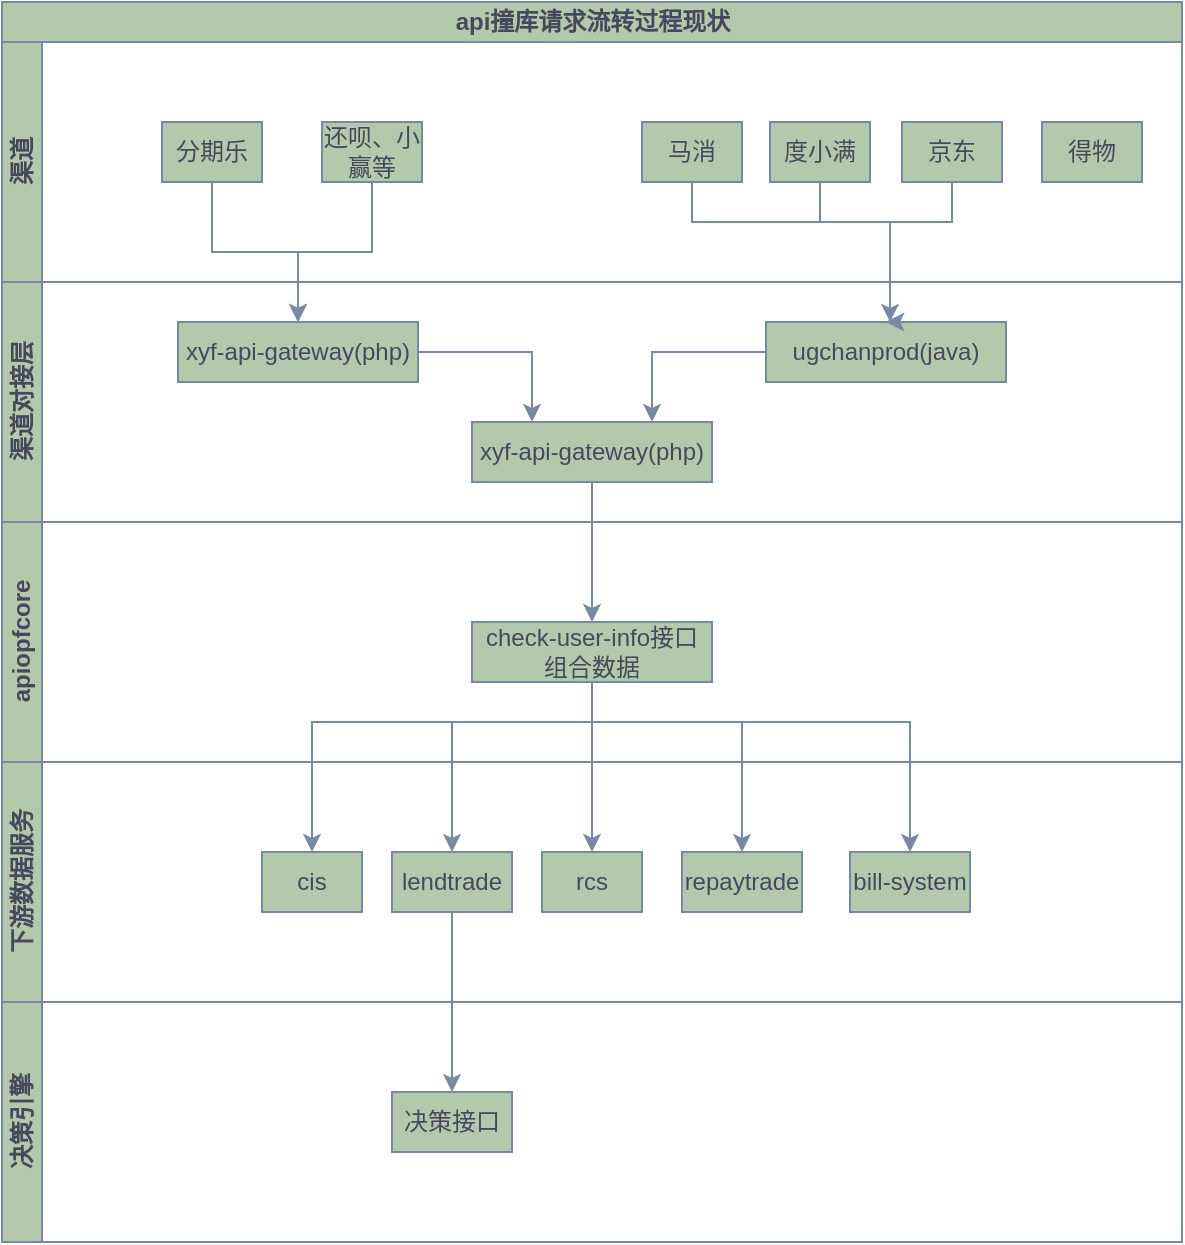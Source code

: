 <mxfile version="26.0.6">
  <diagram name="第 1 页" id="Rif8_gGGM_YZw1qzkaLH">
    <mxGraphModel dx="800" dy="493" grid="1" gridSize="10" guides="1" tooltips="1" connect="1" arrows="1" fold="1" page="1" pageScale="1" pageWidth="827" pageHeight="1169" math="0" shadow="0">
      <root>
        <mxCell id="0" />
        <mxCell id="1" parent="0" />
        <mxCell id="P5W1-HMABrKcuVaZT1bK-5" value="api撞库请求流转过程现状" style="swimlane;childLayout=stackLayout;resizeParent=1;resizeParentMax=0;horizontal=1;startSize=20;horizontalStack=0;html=1;strokeColor=#788AA3;fontColor=#46495D;fillColor=#B2C9AB;" vertex="1" parent="1">
          <mxGeometry x="30" y="300" width="590" height="620" as="geometry" />
        </mxCell>
        <mxCell id="P5W1-HMABrKcuVaZT1bK-16" value="渠道" style="swimlane;startSize=20;horizontal=0;html=1;strokeColor=#788AA3;fontColor=#46495D;fillColor=#B2C9AB;" vertex="1" parent="P5W1-HMABrKcuVaZT1bK-5">
          <mxGeometry y="20" width="590" height="120" as="geometry" />
        </mxCell>
        <mxCell id="P5W1-HMABrKcuVaZT1bK-17" value="分期乐" style="rounded=0;whiteSpace=wrap;html=1;strokeColor=#788AA3;fontColor=#46495D;fillColor=#B2C9AB;" vertex="1" parent="P5W1-HMABrKcuVaZT1bK-16">
          <mxGeometry x="80" y="40" width="50" height="30" as="geometry" />
        </mxCell>
        <mxCell id="P5W1-HMABrKcuVaZT1bK-18" value="还呗、小赢等" style="rounded=0;whiteSpace=wrap;html=1;strokeColor=#788AA3;fontColor=#46495D;fillColor=#B2C9AB;" vertex="1" parent="P5W1-HMABrKcuVaZT1bK-16">
          <mxGeometry x="160" y="40" width="50" height="30" as="geometry" />
        </mxCell>
        <mxCell id="P5W1-HMABrKcuVaZT1bK-21" value="马消" style="rounded=0;whiteSpace=wrap;html=1;strokeColor=#788AA3;fontColor=#46495D;fillColor=#B2C9AB;" vertex="1" parent="P5W1-HMABrKcuVaZT1bK-16">
          <mxGeometry x="320" y="40" width="50" height="30" as="geometry" />
        </mxCell>
        <mxCell id="P5W1-HMABrKcuVaZT1bK-22" value="度小满" style="rounded=0;whiteSpace=wrap;html=1;strokeColor=#788AA3;fontColor=#46495D;fillColor=#B2C9AB;" vertex="1" parent="P5W1-HMABrKcuVaZT1bK-16">
          <mxGeometry x="384" y="40" width="50" height="30" as="geometry" />
        </mxCell>
        <mxCell id="P5W1-HMABrKcuVaZT1bK-23" value="京东" style="rounded=0;whiteSpace=wrap;html=1;strokeColor=#788AA3;fontColor=#46495D;fillColor=#B2C9AB;" vertex="1" parent="P5W1-HMABrKcuVaZT1bK-16">
          <mxGeometry x="450" y="40" width="50" height="30" as="geometry" />
        </mxCell>
        <mxCell id="P5W1-HMABrKcuVaZT1bK-24" value="得物" style="rounded=0;whiteSpace=wrap;html=1;strokeColor=#788AA3;fontColor=#46495D;fillColor=#B2C9AB;" vertex="1" parent="P5W1-HMABrKcuVaZT1bK-16">
          <mxGeometry x="520" y="40" width="50" height="30" as="geometry" />
        </mxCell>
        <mxCell id="P5W1-HMABrKcuVaZT1bK-6" value="渠道对接层" style="swimlane;startSize=20;horizontal=0;html=1;strokeColor=#788AA3;fontColor=#46495D;fillColor=#B2C9AB;" vertex="1" parent="P5W1-HMABrKcuVaZT1bK-5">
          <mxGeometry y="140" width="590" height="120" as="geometry" />
        </mxCell>
        <mxCell id="P5W1-HMABrKcuVaZT1bK-15" style="edgeStyle=orthogonalEdgeStyle;rounded=0;orthogonalLoop=1;jettySize=auto;html=1;entryX=0.25;entryY=0;entryDx=0;entryDy=0;strokeColor=#788AA3;fontColor=#46495D;fillColor=#B2C9AB;" edge="1" parent="P5W1-HMABrKcuVaZT1bK-6" source="P5W1-HMABrKcuVaZT1bK-10" target="P5W1-HMABrKcuVaZT1bK-12">
          <mxGeometry relative="1" as="geometry" />
        </mxCell>
        <mxCell id="P5W1-HMABrKcuVaZT1bK-10" value="xyf-api-gateway(php)" style="rounded=0;whiteSpace=wrap;html=1;strokeColor=#788AA3;fontColor=#46495D;fillColor=#B2C9AB;" vertex="1" parent="P5W1-HMABrKcuVaZT1bK-6">
          <mxGeometry x="88" y="20" width="120" height="30" as="geometry" />
        </mxCell>
        <mxCell id="P5W1-HMABrKcuVaZT1bK-11" value="ugchanprod(java)" style="rounded=0;whiteSpace=wrap;html=1;strokeColor=#788AA3;fontColor=#46495D;fillColor=#B2C9AB;" vertex="1" parent="P5W1-HMABrKcuVaZT1bK-6">
          <mxGeometry x="382" y="20" width="120" height="30" as="geometry" />
        </mxCell>
        <mxCell id="P5W1-HMABrKcuVaZT1bK-12" value="xyf-api-gateway(php)" style="rounded=0;whiteSpace=wrap;html=1;strokeColor=#788AA3;fontColor=#46495D;fillColor=#B2C9AB;" vertex="1" parent="P5W1-HMABrKcuVaZT1bK-6">
          <mxGeometry x="235" y="70" width="120" height="30" as="geometry" />
        </mxCell>
        <mxCell id="P5W1-HMABrKcuVaZT1bK-14" style="edgeStyle=orthogonalEdgeStyle;rounded=0;orthogonalLoop=1;jettySize=auto;html=1;entryX=0.75;entryY=0;entryDx=0;entryDy=0;strokeColor=#788AA3;fontColor=#46495D;fillColor=#B2C9AB;" edge="1" parent="P5W1-HMABrKcuVaZT1bK-6" source="P5W1-HMABrKcuVaZT1bK-11" target="P5W1-HMABrKcuVaZT1bK-12">
          <mxGeometry relative="1" as="geometry" />
        </mxCell>
        <mxCell id="P5W1-HMABrKcuVaZT1bK-7" value="apiopfcore" style="swimlane;startSize=20;horizontal=0;html=1;strokeColor=#788AA3;fontColor=#46495D;fillColor=#B2C9AB;" vertex="1" parent="P5W1-HMABrKcuVaZT1bK-5">
          <mxGeometry y="260" width="590" height="120" as="geometry" />
        </mxCell>
        <mxCell id="P5W1-HMABrKcuVaZT1bK-29" value="check-user-info接口组合数据" style="rounded=0;whiteSpace=wrap;html=1;strokeColor=#788AA3;fontColor=#46495D;fillColor=#B2C9AB;" vertex="1" parent="P5W1-HMABrKcuVaZT1bK-7">
          <mxGeometry x="235" y="50" width="120" height="30" as="geometry" />
        </mxCell>
        <mxCell id="P5W1-HMABrKcuVaZT1bK-8" value="下游数据服务" style="swimlane;startSize=20;horizontal=0;html=1;strokeColor=#788AA3;fontColor=#46495D;fillColor=#B2C9AB;" vertex="1" parent="P5W1-HMABrKcuVaZT1bK-5">
          <mxGeometry y="380" width="590" height="120" as="geometry" />
        </mxCell>
        <mxCell id="P5W1-HMABrKcuVaZT1bK-30" value="cis" style="rounded=0;whiteSpace=wrap;html=1;strokeColor=#788AA3;fontColor=#46495D;fillColor=#B2C9AB;" vertex="1" parent="P5W1-HMABrKcuVaZT1bK-8">
          <mxGeometry x="130" y="45" width="50" height="30" as="geometry" />
        </mxCell>
        <mxCell id="P5W1-HMABrKcuVaZT1bK-31" value="lendtrade" style="rounded=0;whiteSpace=wrap;html=1;strokeColor=#788AA3;fontColor=#46495D;fillColor=#B2C9AB;" vertex="1" parent="P5W1-HMABrKcuVaZT1bK-8">
          <mxGeometry x="195" y="45" width="60" height="30" as="geometry" />
        </mxCell>
        <mxCell id="P5W1-HMABrKcuVaZT1bK-32" value="rcs" style="rounded=0;whiteSpace=wrap;html=1;strokeColor=#788AA3;fontColor=#46495D;fillColor=#B2C9AB;" vertex="1" parent="P5W1-HMABrKcuVaZT1bK-8">
          <mxGeometry x="270" y="45" width="50" height="30" as="geometry" />
        </mxCell>
        <mxCell id="P5W1-HMABrKcuVaZT1bK-33" value="repaytrade" style="rounded=0;whiteSpace=wrap;html=1;strokeColor=#788AA3;fontColor=#46495D;fillColor=#B2C9AB;" vertex="1" parent="P5W1-HMABrKcuVaZT1bK-8">
          <mxGeometry x="340" y="45" width="60" height="30" as="geometry" />
        </mxCell>
        <mxCell id="P5W1-HMABrKcuVaZT1bK-34" value="bill-system" style="rounded=0;whiteSpace=wrap;html=1;strokeColor=#788AA3;fontColor=#46495D;fillColor=#B2C9AB;" vertex="1" parent="P5W1-HMABrKcuVaZT1bK-8">
          <mxGeometry x="424" y="45" width="60" height="30" as="geometry" />
        </mxCell>
        <mxCell id="P5W1-HMABrKcuVaZT1bK-9" value="决策引擎" style="swimlane;startSize=20;horizontal=0;html=1;strokeColor=#788AA3;fontColor=#46495D;fillColor=#B2C9AB;" vertex="1" parent="P5W1-HMABrKcuVaZT1bK-5">
          <mxGeometry y="500" width="590" height="120" as="geometry" />
        </mxCell>
        <mxCell id="P5W1-HMABrKcuVaZT1bK-41" value="决策接口" style="rounded=0;whiteSpace=wrap;html=1;strokeColor=#788AA3;fontColor=#46495D;fillColor=#B2C9AB;" vertex="1" parent="P5W1-HMABrKcuVaZT1bK-9">
          <mxGeometry x="195" y="45" width="60" height="30" as="geometry" />
        </mxCell>
        <mxCell id="P5W1-HMABrKcuVaZT1bK-19" style="edgeStyle=orthogonalEdgeStyle;rounded=0;orthogonalLoop=1;jettySize=auto;html=1;entryX=0.5;entryY=0;entryDx=0;entryDy=0;strokeColor=#788AA3;fontColor=#46495D;fillColor=#B2C9AB;" edge="1" parent="P5W1-HMABrKcuVaZT1bK-5" source="P5W1-HMABrKcuVaZT1bK-17" target="P5W1-HMABrKcuVaZT1bK-10">
          <mxGeometry relative="1" as="geometry" />
        </mxCell>
        <mxCell id="P5W1-HMABrKcuVaZT1bK-20" style="edgeStyle=orthogonalEdgeStyle;rounded=0;orthogonalLoop=1;jettySize=auto;html=1;entryX=0.5;entryY=0;entryDx=0;entryDy=0;strokeColor=#788AA3;fontColor=#46495D;fillColor=#B2C9AB;" edge="1" parent="P5W1-HMABrKcuVaZT1bK-5" source="P5W1-HMABrKcuVaZT1bK-18" target="P5W1-HMABrKcuVaZT1bK-10">
          <mxGeometry relative="1" as="geometry" />
        </mxCell>
        <mxCell id="P5W1-HMABrKcuVaZT1bK-25" style="edgeStyle=orthogonalEdgeStyle;rounded=0;orthogonalLoop=1;jettySize=auto;html=1;strokeColor=#788AA3;fontColor=#46495D;fillColor=#B2C9AB;" edge="1" parent="P5W1-HMABrKcuVaZT1bK-5" source="P5W1-HMABrKcuVaZT1bK-21" target="P5W1-HMABrKcuVaZT1bK-11">
          <mxGeometry relative="1" as="geometry">
            <Array as="points">
              <mxPoint x="345" y="110" />
              <mxPoint x="444" y="110" />
            </Array>
          </mxGeometry>
        </mxCell>
        <mxCell id="P5W1-HMABrKcuVaZT1bK-26" style="edgeStyle=orthogonalEdgeStyle;rounded=0;orthogonalLoop=1;jettySize=auto;html=1;entryX=0.5;entryY=0;entryDx=0;entryDy=0;strokeColor=#788AA3;fontColor=#46495D;fillColor=#B2C9AB;" edge="1" parent="P5W1-HMABrKcuVaZT1bK-5" source="P5W1-HMABrKcuVaZT1bK-22" target="P5W1-HMABrKcuVaZT1bK-11">
          <mxGeometry relative="1" as="geometry">
            <Array as="points">
              <mxPoint x="409" y="110" />
              <mxPoint x="444" y="110" />
            </Array>
          </mxGeometry>
        </mxCell>
        <mxCell id="P5W1-HMABrKcuVaZT1bK-27" style="edgeStyle=orthogonalEdgeStyle;rounded=0;orthogonalLoop=1;jettySize=auto;html=1;entryX=0.5;entryY=0;entryDx=0;entryDy=0;strokeColor=#788AA3;fontColor=#46495D;fillColor=#B2C9AB;" edge="1" parent="P5W1-HMABrKcuVaZT1bK-5" source="P5W1-HMABrKcuVaZT1bK-23" target="P5W1-HMABrKcuVaZT1bK-11">
          <mxGeometry relative="1" as="geometry">
            <Array as="points">
              <mxPoint x="475" y="110" />
              <mxPoint x="444" y="110" />
            </Array>
          </mxGeometry>
        </mxCell>
        <mxCell id="P5W1-HMABrKcuVaZT1bK-35" style="edgeStyle=orthogonalEdgeStyle;rounded=0;orthogonalLoop=1;jettySize=auto;html=1;entryX=0.5;entryY=0;entryDx=0;entryDy=0;strokeColor=#788AA3;fontColor=#46495D;fillColor=#B2C9AB;" edge="1" parent="P5W1-HMABrKcuVaZT1bK-5" source="P5W1-HMABrKcuVaZT1bK-12" target="P5W1-HMABrKcuVaZT1bK-29">
          <mxGeometry relative="1" as="geometry" />
        </mxCell>
        <mxCell id="P5W1-HMABrKcuVaZT1bK-36" style="edgeStyle=orthogonalEdgeStyle;rounded=0;orthogonalLoop=1;jettySize=auto;html=1;entryX=0.5;entryY=0;entryDx=0;entryDy=0;strokeColor=#788AA3;fontColor=#46495D;fillColor=#B2C9AB;" edge="1" parent="P5W1-HMABrKcuVaZT1bK-5" source="P5W1-HMABrKcuVaZT1bK-29" target="P5W1-HMABrKcuVaZT1bK-32">
          <mxGeometry relative="1" as="geometry" />
        </mxCell>
        <mxCell id="P5W1-HMABrKcuVaZT1bK-37" style="edgeStyle=orthogonalEdgeStyle;rounded=0;orthogonalLoop=1;jettySize=auto;html=1;strokeColor=#788AA3;fontColor=#46495D;fillColor=#B2C9AB;" edge="1" parent="P5W1-HMABrKcuVaZT1bK-5" source="P5W1-HMABrKcuVaZT1bK-29" target="P5W1-HMABrKcuVaZT1bK-30">
          <mxGeometry relative="1" as="geometry">
            <Array as="points">
              <mxPoint x="295" y="360" />
              <mxPoint x="155" y="360" />
            </Array>
          </mxGeometry>
        </mxCell>
        <mxCell id="P5W1-HMABrKcuVaZT1bK-38" style="edgeStyle=orthogonalEdgeStyle;rounded=0;orthogonalLoop=1;jettySize=auto;html=1;entryX=0.5;entryY=0;entryDx=0;entryDy=0;strokeColor=#788AA3;fontColor=#46495D;fillColor=#B2C9AB;" edge="1" parent="P5W1-HMABrKcuVaZT1bK-5" source="P5W1-HMABrKcuVaZT1bK-29" target="P5W1-HMABrKcuVaZT1bK-31">
          <mxGeometry relative="1" as="geometry">
            <Array as="points">
              <mxPoint x="295" y="360" />
              <mxPoint x="225" y="360" />
            </Array>
          </mxGeometry>
        </mxCell>
        <mxCell id="P5W1-HMABrKcuVaZT1bK-39" style="edgeStyle=orthogonalEdgeStyle;rounded=0;orthogonalLoop=1;jettySize=auto;html=1;entryX=0.5;entryY=0;entryDx=0;entryDy=0;strokeColor=#788AA3;fontColor=#46495D;fillColor=#B2C9AB;" edge="1" parent="P5W1-HMABrKcuVaZT1bK-5" source="P5W1-HMABrKcuVaZT1bK-29" target="P5W1-HMABrKcuVaZT1bK-33">
          <mxGeometry relative="1" as="geometry">
            <Array as="points">
              <mxPoint x="295" y="360" />
              <mxPoint x="370" y="360" />
            </Array>
          </mxGeometry>
        </mxCell>
        <mxCell id="P5W1-HMABrKcuVaZT1bK-40" style="edgeStyle=orthogonalEdgeStyle;rounded=0;orthogonalLoop=1;jettySize=auto;html=1;strokeColor=#788AA3;fontColor=#46495D;fillColor=#B2C9AB;" edge="1" parent="P5W1-HMABrKcuVaZT1bK-5" source="P5W1-HMABrKcuVaZT1bK-29" target="P5W1-HMABrKcuVaZT1bK-34">
          <mxGeometry relative="1" as="geometry">
            <Array as="points">
              <mxPoint x="295" y="360" />
              <mxPoint x="454" y="360" />
            </Array>
          </mxGeometry>
        </mxCell>
        <mxCell id="P5W1-HMABrKcuVaZT1bK-42" style="edgeStyle=orthogonalEdgeStyle;rounded=0;orthogonalLoop=1;jettySize=auto;html=1;strokeColor=#788AA3;fontColor=#46495D;fillColor=#B2C9AB;" edge="1" parent="P5W1-HMABrKcuVaZT1bK-5" source="P5W1-HMABrKcuVaZT1bK-31" target="P5W1-HMABrKcuVaZT1bK-41">
          <mxGeometry relative="1" as="geometry" />
        </mxCell>
      </root>
    </mxGraphModel>
  </diagram>
</mxfile>
